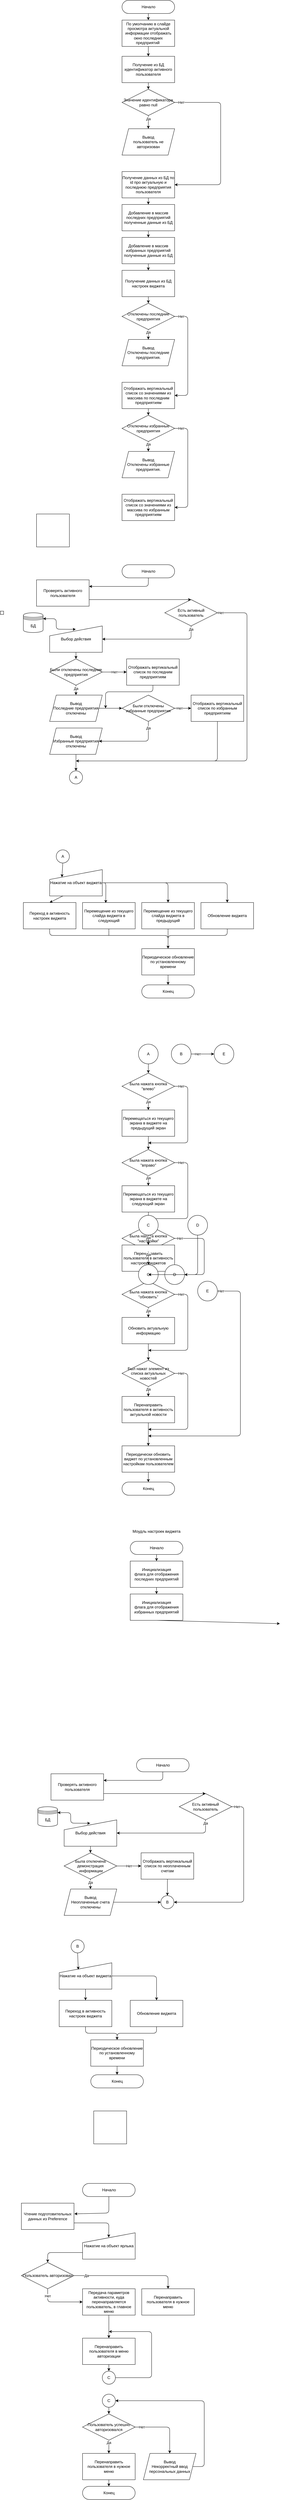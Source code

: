 <mxfile version="14.6.9" type="github">
  <diagram id="v8FJ9KeOEFhYo0yKaHKQ" name="Page-1">
    <mxGraphModel dx="2048" dy="682" grid="1" gridSize="10" guides="1" tooltips="1" connect="1" arrows="1" fold="1" page="1" pageScale="1" pageWidth="827" pageHeight="1169" math="0" shadow="0">
      <root>
        <mxCell id="0" />
        <mxCell id="1" parent="0" />
        <mxCell id="jtxJzJimyHoa9bIYIyS_-1" value="Начало" style="html=1;dashed=0;whitespace=wrap;shape=mxgraph.dfd.start" parent="1" vertex="1">
          <mxGeometry x="320" y="40" width="160" height="40" as="geometry" />
        </mxCell>
        <mxCell id="jtxJzJimyHoa9bIYIyS_-3" value="" style="endArrow=classic;html=1;exitX=0.5;exitY=0.5;exitDx=0;exitDy=20;exitPerimeter=0;entryX=0.5;entryY=0;entryDx=0;entryDy=0;" parent="1" source="jtxJzJimyHoa9bIYIyS_-1" target="jtxJzJimyHoa9bIYIyS_-17" edge="1">
          <mxGeometry width="50" height="50" relative="1" as="geometry">
            <mxPoint x="390" y="220" as="sourcePoint" />
            <mxPoint x="400" y="130" as="targetPoint" />
          </mxGeometry>
        </mxCell>
        <mxCell id="jtxJzJimyHoa9bIYIyS_-4" value="Получение из БД идентификатор активного пользователя" style="rounded=0;whiteSpace=wrap;html=1;" parent="1" vertex="1">
          <mxGeometry x="320" y="210" width="160" height="80" as="geometry" />
        </mxCell>
        <mxCell id="jtxJzJimyHoa9bIYIyS_-5" value="Значение идентификатора равно null" style="rhombus;whiteSpace=wrap;html=1;" parent="1" vertex="1">
          <mxGeometry x="320" y="310" width="160" height="80" as="geometry" />
        </mxCell>
        <mxCell id="jtxJzJimyHoa9bIYIyS_-6" value="" style="endArrow=classic;html=1;exitX=0.5;exitY=1;exitDx=0;exitDy=0;entryX=0.5;entryY=0;entryDx=0;entryDy=0;" parent="1" source="jtxJzJimyHoa9bIYIyS_-4" target="jtxJzJimyHoa9bIYIyS_-5" edge="1">
          <mxGeometry width="50" height="50" relative="1" as="geometry">
            <mxPoint x="390" y="320" as="sourcePoint" />
            <mxPoint x="440" y="270" as="targetPoint" />
          </mxGeometry>
        </mxCell>
        <mxCell id="jtxJzJimyHoa9bIYIyS_-15" value="" style="endArrow=classic;html=1;exitX=0.5;exitY=1;exitDx=0;exitDy=0;entryX=0.5;entryY=0;entryDx=0;entryDy=0;" parent="1" source="jtxJzJimyHoa9bIYIyS_-5" target="jtxJzJimyHoa9bIYIyS_-20" edge="1">
          <mxGeometry relative="1" as="geometry">
            <mxPoint x="460" y="420" as="sourcePoint" />
            <mxPoint x="400" y="430" as="targetPoint" />
          </mxGeometry>
        </mxCell>
        <mxCell id="jtxJzJimyHoa9bIYIyS_-16" value="Да" style="edgeLabel;resizable=0;html=1;align=center;verticalAlign=middle;" parent="jtxJzJimyHoa9bIYIyS_-15" connectable="0" vertex="1">
          <mxGeometry relative="1" as="geometry">
            <mxPoint y="-10" as="offset" />
          </mxGeometry>
        </mxCell>
        <mxCell id="jtxJzJimyHoa9bIYIyS_-17" value="По умолчанию в слайде просмотра актуальной информации отображать окно последних предприятий&amp;nbsp;" style="rounded=0;whiteSpace=wrap;html=1;" parent="1" vertex="1">
          <mxGeometry x="320" y="100" width="160" height="80" as="geometry" />
        </mxCell>
        <mxCell id="jtxJzJimyHoa9bIYIyS_-18" value="" style="endArrow=classic;html=1;exitX=0.5;exitY=1;exitDx=0;exitDy=0;entryX=0.5;entryY=0;entryDx=0;entryDy=0;" parent="1" source="jtxJzJimyHoa9bIYIyS_-17" target="jtxJzJimyHoa9bIYIyS_-4" edge="1">
          <mxGeometry width="50" height="50" relative="1" as="geometry">
            <mxPoint x="390" y="280" as="sourcePoint" />
            <mxPoint x="440" y="230" as="targetPoint" />
          </mxGeometry>
        </mxCell>
        <mxCell id="jtxJzJimyHoa9bIYIyS_-20" value="Вывод&lt;br&gt;пользователь не авторизован" style="shape=parallelogram;perimeter=parallelogramPerimeter;whiteSpace=wrap;html=1;fixedSize=1;" parent="1" vertex="1">
          <mxGeometry x="320" y="430" width="160" height="80" as="geometry" />
        </mxCell>
        <mxCell id="jtxJzJimyHoa9bIYIyS_-21" value="Нет" style="endArrow=classic;html=1;exitX=1;exitY=0.5;exitDx=0;exitDy=0;entryX=1;entryY=0.5;entryDx=0;entryDy=0;" parent="1" source="jtxJzJimyHoa9bIYIyS_-5" target="jtxJzJimyHoa9bIYIyS_-22" edge="1">
          <mxGeometry x="-0.924" width="50" height="50" relative="1" as="geometry">
            <mxPoint x="620" y="330" as="sourcePoint" />
            <mxPoint x="500" y="610" as="targetPoint" />
            <Array as="points">
              <mxPoint x="620" y="350" />
              <mxPoint x="620" y="600" />
            </Array>
            <mxPoint as="offset" />
          </mxGeometry>
        </mxCell>
        <mxCell id="jtxJzJimyHoa9bIYIyS_-22" value="Получение данных из БД по id про актуальную и последнюю предприятия пользователя" style="rounded=0;whiteSpace=wrap;html=1;" parent="1" vertex="1">
          <mxGeometry x="320" y="560" width="160" height="80" as="geometry" />
        </mxCell>
        <mxCell id="jtxJzJimyHoa9bIYIyS_-23" value="Добавление в массив последних предприятий полученные данные из БД" style="rounded=0;whiteSpace=wrap;html=1;" parent="1" vertex="1">
          <mxGeometry x="320" y="660" width="160" height="80" as="geometry" />
        </mxCell>
        <mxCell id="jtxJzJimyHoa9bIYIyS_-24" value="" style="endArrow=classic;html=1;exitX=0.5;exitY=1;exitDx=0;exitDy=0;entryX=0.5;entryY=0;entryDx=0;entryDy=0;" parent="1" source="jtxJzJimyHoa9bIYIyS_-22" target="jtxJzJimyHoa9bIYIyS_-23" edge="1">
          <mxGeometry width="50" height="50" relative="1" as="geometry">
            <mxPoint x="390" y="730" as="sourcePoint" />
            <mxPoint x="440" y="680" as="targetPoint" />
          </mxGeometry>
        </mxCell>
        <mxCell id="jtxJzJimyHoa9bIYIyS_-25" value="Добавление в массив избранных предприятий полученные данные из БД" style="rounded=0;whiteSpace=wrap;html=1;" parent="1" vertex="1">
          <mxGeometry x="320" y="760" width="160" height="80" as="geometry" />
        </mxCell>
        <mxCell id="jtxJzJimyHoa9bIYIyS_-26" value="" style="endArrow=classic;html=1;exitX=0.5;exitY=1;exitDx=0;exitDy=0;entryX=0.5;entryY=0;entryDx=0;entryDy=0;" parent="1" source="jtxJzJimyHoa9bIYIyS_-23" target="jtxJzJimyHoa9bIYIyS_-25" edge="1">
          <mxGeometry width="50" height="50" relative="1" as="geometry">
            <mxPoint x="390" y="730" as="sourcePoint" />
            <mxPoint x="440" y="680" as="targetPoint" />
          </mxGeometry>
        </mxCell>
        <mxCell id="jtxJzJimyHoa9bIYIyS_-27" value="Получение данных из БД настроек виджета" style="rounded=0;whiteSpace=wrap;html=1;" parent="1" vertex="1">
          <mxGeometry x="320" y="860" width="160" height="80" as="geometry" />
        </mxCell>
        <mxCell id="jtxJzJimyHoa9bIYIyS_-28" value="" style="endArrow=classic;html=1;exitX=0.5;exitY=1;exitDx=0;exitDy=0;entryX=0.5;entryY=0;entryDx=0;entryDy=0;" parent="1" source="jtxJzJimyHoa9bIYIyS_-25" target="jtxJzJimyHoa9bIYIyS_-27" edge="1">
          <mxGeometry width="50" height="50" relative="1" as="geometry">
            <mxPoint x="390" y="820" as="sourcePoint" />
            <mxPoint x="440" y="770" as="targetPoint" />
          </mxGeometry>
        </mxCell>
        <mxCell id="jtxJzJimyHoa9bIYIyS_-29" value="Отключены последние предприятия" style="rhombus;whiteSpace=wrap;html=1;" parent="1" vertex="1">
          <mxGeometry x="320" y="960" width="160" height="80" as="geometry" />
        </mxCell>
        <mxCell id="jtxJzJimyHoa9bIYIyS_-30" value="" style="endArrow=classic;html=1;entryX=0.5;entryY=0;entryDx=0;entryDy=0;exitX=0.5;exitY=1;exitDx=0;exitDy=0;" parent="1" source="jtxJzJimyHoa9bIYIyS_-27" target="jtxJzJimyHoa9bIYIyS_-29" edge="1">
          <mxGeometry width="50" height="50" relative="1" as="geometry">
            <mxPoint x="390" y="920" as="sourcePoint" />
            <mxPoint x="440" y="870" as="targetPoint" />
          </mxGeometry>
        </mxCell>
        <mxCell id="jtxJzJimyHoa9bIYIyS_-31" value="Да" style="endArrow=classic;html=1;exitX=0.5;exitY=1;exitDx=0;exitDy=0;entryX=0.5;entryY=0;entryDx=0;entryDy=0;" parent="1" source="jtxJzJimyHoa9bIYIyS_-29" target="jtxJzJimyHoa9bIYIyS_-32" edge="1">
          <mxGeometry x="-0.5" width="50" height="50" relative="1" as="geometry">
            <mxPoint x="390" y="1120" as="sourcePoint" />
            <mxPoint x="400" y="1070" as="targetPoint" />
            <mxPoint as="offset" />
          </mxGeometry>
        </mxCell>
        <mxCell id="jtxJzJimyHoa9bIYIyS_-32" value="Вывод&lt;br&gt;Отключены последние предприятия." style="shape=parallelogram;perimeter=parallelogramPerimeter;whiteSpace=wrap;html=1;fixedSize=1;" parent="1" vertex="1">
          <mxGeometry x="320" y="1070" width="160" height="80" as="geometry" />
        </mxCell>
        <mxCell id="jtxJzJimyHoa9bIYIyS_-34" value="Нет" style="endArrow=classic;html=1;exitX=1;exitY=0.5;exitDx=0;exitDy=0;entryX=1;entryY=0.5;entryDx=0;entryDy=0;" parent="1" source="jtxJzJimyHoa9bIYIyS_-29" target="jtxJzJimyHoa9bIYIyS_-35" edge="1">
          <mxGeometry x="-0.875" width="50" height="50" relative="1" as="geometry">
            <mxPoint x="390" y="1200" as="sourcePoint" />
            <mxPoint x="570" y="1200" as="targetPoint" />
            <Array as="points">
              <mxPoint x="520" y="1000" />
              <mxPoint x="520" y="1240" />
            </Array>
            <mxPoint as="offset" />
          </mxGeometry>
        </mxCell>
        <mxCell id="jtxJzJimyHoa9bIYIyS_-35" value="Отображать вертикальный список со значениями из массива по последним предприятиям" style="rounded=0;whiteSpace=wrap;html=1;" parent="1" vertex="1">
          <mxGeometry x="320" y="1200" width="160" height="80" as="geometry" />
        </mxCell>
        <mxCell id="jtxJzJimyHoa9bIYIyS_-36" value="Отключены избранные предприятия" style="rhombus;whiteSpace=wrap;html=1;" parent="1" vertex="1">
          <mxGeometry x="320" y="1300" width="160" height="80" as="geometry" />
        </mxCell>
        <mxCell id="jtxJzJimyHoa9bIYIyS_-37" value="Да" style="endArrow=classic;html=1;exitX=0.5;exitY=1;exitDx=0;exitDy=0;entryX=0.5;entryY=0;entryDx=0;entryDy=0;" parent="1" source="jtxJzJimyHoa9bIYIyS_-36" target="jtxJzJimyHoa9bIYIyS_-38" edge="1">
          <mxGeometry x="-0.5" width="50" height="50" relative="1" as="geometry">
            <mxPoint x="384" y="1460" as="sourcePoint" />
            <mxPoint x="394" y="1410" as="targetPoint" />
            <mxPoint as="offset" />
          </mxGeometry>
        </mxCell>
        <mxCell id="jtxJzJimyHoa9bIYIyS_-38" value="Вывод&lt;br&gt;Отключены избранные предприятия." style="shape=parallelogram;perimeter=parallelogramPerimeter;whiteSpace=wrap;html=1;fixedSize=1;" parent="1" vertex="1">
          <mxGeometry x="320" y="1410" width="160" height="80" as="geometry" />
        </mxCell>
        <mxCell id="jtxJzJimyHoa9bIYIyS_-39" value="Нет" style="endArrow=classic;html=1;exitX=1;exitY=0.5;exitDx=0;exitDy=0;entryX=1;entryY=0.5;entryDx=0;entryDy=0;" parent="1" source="jtxJzJimyHoa9bIYIyS_-36" target="jtxJzJimyHoa9bIYIyS_-40" edge="1">
          <mxGeometry x="-0.875" width="50" height="50" relative="1" as="geometry">
            <mxPoint x="384" y="1540" as="sourcePoint" />
            <mxPoint x="564" y="1540" as="targetPoint" />
            <Array as="points">
              <mxPoint x="520" y="1340" />
              <mxPoint x="520" y="1580" />
            </Array>
            <mxPoint as="offset" />
          </mxGeometry>
        </mxCell>
        <mxCell id="jtxJzJimyHoa9bIYIyS_-40" value="Отображать вертикальный список со значениями из массива по избранным предприятиям" style="rounded=0;whiteSpace=wrap;html=1;" parent="1" vertex="1">
          <mxGeometry x="320" y="1540" width="160" height="80" as="geometry" />
        </mxCell>
        <mxCell id="jtxJzJimyHoa9bIYIyS_-42" value="" style="endArrow=classic;html=1;exitX=0.5;exitY=1;exitDx=0;exitDy=0;entryX=0.5;entryY=0;entryDx=0;entryDy=0;" parent="1" source="jtxJzJimyHoa9bIYIyS_-35" target="jtxJzJimyHoa9bIYIyS_-36" edge="1">
          <mxGeometry width="50" height="50" relative="1" as="geometry">
            <mxPoint x="390" y="1210" as="sourcePoint" />
            <mxPoint x="440" y="1160" as="targetPoint" />
          </mxGeometry>
        </mxCell>
        <mxCell id="ldOHBHb1seFjtn3JPX3D-1" value="Начало" style="html=1;dashed=0;whitespace=wrap;shape=mxgraph.dfd.start" parent="1" vertex="1">
          <mxGeometry x="320" y="1754" width="160" height="40" as="geometry" />
        </mxCell>
        <mxCell id="ldOHBHb1seFjtn3JPX3D-2" value="" style="endArrow=classic;html=1;exitX=0.5;exitY=0.5;exitDx=0;exitDy=20;exitPerimeter=0;entryX=1;entryY=0.25;entryDx=0;entryDy=0;" parent="1" source="ldOHBHb1seFjtn3JPX3D-1" target="ldOHBHb1seFjtn3JPX3D-3" edge="1">
          <mxGeometry width="50" height="50" relative="1" as="geometry">
            <mxPoint x="390" y="2040" as="sourcePoint" />
            <mxPoint x="400" y="1820" as="targetPoint" />
            <Array as="points">
              <mxPoint x="400" y="1820" />
            </Array>
          </mxGeometry>
        </mxCell>
        <mxCell id="ldOHBHb1seFjtn3JPX3D-3" value="Проверять активного пользователя" style="rounded=0;whiteSpace=wrap;html=1;" parent="1" vertex="1">
          <mxGeometry x="60" y="1800" width="160" height="80" as="geometry" />
        </mxCell>
        <mxCell id="ldOHBHb1seFjtn3JPX3D-4" value="Есть активный пользователь" style="rhombus;whiteSpace=wrap;html=1;" parent="1" vertex="1">
          <mxGeometry x="450" y="1860" width="160" height="80" as="geometry" />
        </mxCell>
        <mxCell id="ldOHBHb1seFjtn3JPX3D-5" value="" style="endArrow=classic;html=1;exitX=1;exitY=0.75;exitDx=0;exitDy=0;entryX=0.5;entryY=0;entryDx=0;entryDy=0;" parent="1" source="ldOHBHb1seFjtn3JPX3D-3" target="ldOHBHb1seFjtn3JPX3D-4" edge="1">
          <mxGeometry width="50" height="50" relative="1" as="geometry">
            <mxPoint x="350" y="2020" as="sourcePoint" />
            <mxPoint x="400" y="1970" as="targetPoint" />
          </mxGeometry>
        </mxCell>
        <mxCell id="ldOHBHb1seFjtn3JPX3D-6" value="Да" style="endArrow=classic;html=1;exitX=0.5;exitY=1;exitDx=0;exitDy=0;entryX=1;entryY=0.5;entryDx=0;entryDy=0;" parent="1" source="ldOHBHb1seFjtn3JPX3D-4" target="ldOHBHb1seFjtn3JPX3D-86" edge="1">
          <mxGeometry x="-0.935" width="50" height="50" relative="1" as="geometry">
            <mxPoint x="350" y="2120" as="sourcePoint" />
            <mxPoint x="530" y="1970" as="targetPoint" />
            <Array as="points">
              <mxPoint x="530" y="1980" />
            </Array>
            <mxPoint as="offset" />
          </mxGeometry>
        </mxCell>
        <mxCell id="ldOHBHb1seFjtn3JPX3D-14" value="Была нажата кнопка &quot;влево&quot;" style="rhombus;whiteSpace=wrap;html=1;" parent="1" vertex="1">
          <mxGeometry x="320" y="3298" width="160" height="80" as="geometry" />
        </mxCell>
        <mxCell id="ldOHBHb1seFjtn3JPX3D-17" value="Да" style="endArrow=classic;html=1;exitX=0.5;exitY=1;exitDx=0;exitDy=0;entryX=0.5;entryY=0;entryDx=0;entryDy=0;" parent="1" source="ldOHBHb1seFjtn3JPX3D-14" target="ldOHBHb1seFjtn3JPX3D-18" edge="1">
          <mxGeometry x="-0.6" width="50" height="50" relative="1" as="geometry">
            <mxPoint x="410" y="3280" as="sourcePoint" />
            <mxPoint x="400" y="3410" as="targetPoint" />
            <mxPoint as="offset" />
          </mxGeometry>
        </mxCell>
        <mxCell id="ldOHBHb1seFjtn3JPX3D-18" value="Перемещаться из текущего экрана в виджете на предыдущий экран" style="rounded=0;whiteSpace=wrap;html=1;" parent="1" vertex="1">
          <mxGeometry x="320" y="3410" width="160" height="80" as="geometry" />
        </mxCell>
        <mxCell id="ldOHBHb1seFjtn3JPX3D-20" value="Нет" style="endArrow=classic;html=1;exitX=1;exitY=0.5;exitDx=0;exitDy=0;" parent="1" source="ldOHBHb1seFjtn3JPX3D-14" edge="1">
          <mxGeometry x="-0.883" width="50" height="50" relative="1" as="geometry">
            <mxPoint x="350" y="3610" as="sourcePoint" />
            <mxPoint x="400" y="3510" as="targetPoint" />
            <Array as="points">
              <mxPoint x="520" y="3338" />
              <mxPoint x="520" y="3510" />
            </Array>
            <mxPoint as="offset" />
          </mxGeometry>
        </mxCell>
        <mxCell id="ldOHBHb1seFjtn3JPX3D-21" value="" style="endArrow=classic;html=1;exitX=0.5;exitY=1;exitDx=0;exitDy=0;entryX=0.5;entryY=0;entryDx=0;entryDy=0;" parent="1" source="ldOHBHb1seFjtn3JPX3D-18" target="ldOHBHb1seFjtn3JPX3D-22" edge="1">
          <mxGeometry width="50" height="50" relative="1" as="geometry">
            <mxPoint x="350" y="3610" as="sourcePoint" />
            <mxPoint x="400" y="3540" as="targetPoint" />
          </mxGeometry>
        </mxCell>
        <mxCell id="ldOHBHb1seFjtn3JPX3D-22" value="Была нажата кнопка &quot;вправо&quot;" style="rhombus;whiteSpace=wrap;html=1;" parent="1" vertex="1">
          <mxGeometry x="320" y="3530" width="160" height="80" as="geometry" />
        </mxCell>
        <mxCell id="ldOHBHb1seFjtn3JPX3D-23" value="Да" style="endArrow=classic;html=1;exitX=0.5;exitY=1;exitDx=0;exitDy=0;entryX=0.5;entryY=0;entryDx=0;entryDy=0;" parent="1" source="ldOHBHb1seFjtn3JPX3D-22" target="ldOHBHb1seFjtn3JPX3D-24" edge="1">
          <mxGeometry x="-0.6" width="50" height="50" relative="1" as="geometry">
            <mxPoint x="410" y="3388" as="sourcePoint" />
            <mxPoint x="400" y="3640" as="targetPoint" />
            <mxPoint as="offset" />
          </mxGeometry>
        </mxCell>
        <mxCell id="ldOHBHb1seFjtn3JPX3D-24" value="Перемещаться из текущего экрана в виджете на следующий экран" style="rounded=0;whiteSpace=wrap;html=1;" parent="1" vertex="1">
          <mxGeometry x="320" y="3640" width="160" height="80" as="geometry" />
        </mxCell>
        <mxCell id="ldOHBHb1seFjtn3JPX3D-25" value="Нет" style="endArrow=classic;html=1;exitX=1;exitY=0.5;exitDx=0;exitDy=0;" parent="1" source="ldOHBHb1seFjtn3JPX3D-22" edge="1">
          <mxGeometry x="-0.883" width="50" height="50" relative="1" as="geometry">
            <mxPoint x="494" y="3690" as="sourcePoint" />
            <mxPoint x="400" y="3740" as="targetPoint" />
            <Array as="points">
              <mxPoint x="520" y="3570" />
              <mxPoint x="520" y="3740" />
            </Array>
            <mxPoint as="offset" />
          </mxGeometry>
        </mxCell>
        <mxCell id="ldOHBHb1seFjtn3JPX3D-26" value="" style="endArrow=classic;html=1;exitX=0.5;exitY=1;exitDx=0;exitDy=0;entryX=0.5;entryY=0;entryDx=0;entryDy=0;" parent="1" source="ldOHBHb1seFjtn3JPX3D-24" target="ldOHBHb1seFjtn3JPX3D-27" edge="1">
          <mxGeometry width="50" height="50" relative="1" as="geometry">
            <mxPoint x="414" y="3830" as="sourcePoint" />
            <mxPoint x="400" y="3760" as="targetPoint" />
          </mxGeometry>
        </mxCell>
        <mxCell id="ldOHBHb1seFjtn3JPX3D-27" value="Была нажата кнопка &quot;настройки&quot;" style="rhombus;whiteSpace=wrap;html=1;" parent="1" vertex="1">
          <mxGeometry x="320" y="3760" width="160" height="80" as="geometry" />
        </mxCell>
        <mxCell id="ldOHBHb1seFjtn3JPX3D-28" value="Да" style="endArrow=classic;html=1;entryX=0.5;entryY=0;entryDx=0;entryDy=0;exitX=0.5;exitY=1;exitDx=0;exitDy=0;" parent="1" source="ldOHBHb1seFjtn3JPX3D-71" target="ldOHBHb1seFjtn3JPX3D-29" edge="1">
          <mxGeometry x="-0.5" width="50" height="50" relative="1" as="geometry">
            <mxPoint x="400" y="3750" as="sourcePoint" />
            <mxPoint x="400" y="3600" as="targetPoint" />
            <mxPoint as="offset" />
          </mxGeometry>
        </mxCell>
        <mxCell id="ldOHBHb1seFjtn3JPX3D-29" value="Перенаправить пользователя в активность настроек виджетов" style="rounded=0;whiteSpace=wrap;html=1;" parent="1" vertex="1">
          <mxGeometry x="320" y="3820" width="160" height="80" as="geometry" />
        </mxCell>
        <mxCell id="ldOHBHb1seFjtn3JPX3D-30" value="Нет" style="endArrow=classic;html=1;exitX=1;exitY=0.5;exitDx=0;exitDy=0;entryX=1;entryY=0.5;entryDx=0;entryDy=0;" parent="1" source="ldOHBHb1seFjtn3JPX3D-27" target="ldOHBHb1seFjtn3JPX3D-70" edge="1">
          <mxGeometry x="-0.879" width="50" height="50" relative="1" as="geometry">
            <mxPoint x="350" y="4030" as="sourcePoint" />
            <mxPoint x="560" y="3980" as="targetPoint" />
            <Array as="points">
              <mxPoint x="570" y="3800" />
              <mxPoint x="570" y="3910" />
            </Array>
            <mxPoint as="offset" />
          </mxGeometry>
        </mxCell>
        <mxCell id="ldOHBHb1seFjtn3JPX3D-33" value="Была нажата кнопка &quot;обновить&quot;" style="rhombus;whiteSpace=wrap;html=1;" parent="1" vertex="1">
          <mxGeometry x="320" y="3930" width="160" height="80" as="geometry" />
        </mxCell>
        <mxCell id="ldOHBHb1seFjtn3JPX3D-34" value="Да" style="endArrow=classic;html=1;exitX=0.5;exitY=1;exitDx=0;exitDy=0;entryX=0.5;entryY=0;entryDx=0;entryDy=0;" parent="1" source="ldOHBHb1seFjtn3JPX3D-33" target="ldOHBHb1seFjtn3JPX3D-35" edge="1">
          <mxGeometry x="-0.333" width="50" height="50" relative="1" as="geometry">
            <mxPoint x="350" y="4060" as="sourcePoint" />
            <mxPoint x="400" y="4060" as="targetPoint" />
            <mxPoint as="offset" />
          </mxGeometry>
        </mxCell>
        <mxCell id="ldOHBHb1seFjtn3JPX3D-35" value="Обновить актуальную информацию" style="rounded=0;whiteSpace=wrap;html=1;" parent="1" vertex="1">
          <mxGeometry x="320" y="4040" width="160" height="80" as="geometry" />
        </mxCell>
        <mxCell id="ldOHBHb1seFjtn3JPX3D-36" value="" style="endArrow=classic;html=1;exitX=0.5;exitY=1;exitDx=0;exitDy=0;entryX=0.5;entryY=0;entryDx=0;entryDy=0;" parent="1" source="ldOHBHb1seFjtn3JPX3D-35" target="ldOHBHb1seFjtn3JPX3D-38" edge="1">
          <mxGeometry width="50" height="50" relative="1" as="geometry">
            <mxPoint x="350" y="4170" as="sourcePoint" />
            <mxPoint x="400" y="4170" as="targetPoint" />
          </mxGeometry>
        </mxCell>
        <mxCell id="ldOHBHb1seFjtn3JPX3D-37" value="Нет" style="endArrow=classic;html=1;exitX=1;exitY=0.5;exitDx=0;exitDy=0;" parent="1" source="ldOHBHb1seFjtn3JPX3D-33" edge="1">
          <mxGeometry x="-0.879" width="50" height="50" relative="1" as="geometry">
            <mxPoint x="590" y="4105" as="sourcePoint" />
            <mxPoint x="400" y="4140" as="targetPoint" />
            <Array as="points">
              <mxPoint x="520" y="3970" />
              <mxPoint x="520" y="4140" />
            </Array>
            <mxPoint as="offset" />
          </mxGeometry>
        </mxCell>
        <mxCell id="ldOHBHb1seFjtn3JPX3D-38" value="Был нажат элемент из списка актуальных новостей" style="rhombus;whiteSpace=wrap;html=1;" parent="1" vertex="1">
          <mxGeometry x="320" y="4170" width="160" height="80" as="geometry" />
        </mxCell>
        <mxCell id="ldOHBHb1seFjtn3JPX3D-39" value="Да" style="endArrow=classic;html=1;exitX=0.5;exitY=1;exitDx=0;exitDy=0;entryX=0.5;entryY=0;entryDx=0;entryDy=0;" parent="1" source="ldOHBHb1seFjtn3JPX3D-38" target="ldOHBHb1seFjtn3JPX3D-40" edge="1">
          <mxGeometry x="-0.5" width="50" height="50" relative="1" as="geometry">
            <mxPoint x="350" y="4260" as="sourcePoint" />
            <mxPoint x="400" y="4290" as="targetPoint" />
            <mxPoint as="offset" />
          </mxGeometry>
        </mxCell>
        <mxCell id="ldOHBHb1seFjtn3JPX3D-40" value="Перенаправить пользователя в активность актуальной новости" style="rounded=0;whiteSpace=wrap;html=1;" parent="1" vertex="1">
          <mxGeometry x="320" y="4280" width="160" height="80" as="geometry" />
        </mxCell>
        <mxCell id="ldOHBHb1seFjtn3JPX3D-41" value="" style="endArrow=classic;html=1;exitX=0.5;exitY=1;exitDx=0;exitDy=0;entryX=0.5;entryY=0;entryDx=0;entryDy=0;" parent="1" source="ldOHBHb1seFjtn3JPX3D-40" target="ldOHBHb1seFjtn3JPX3D-44" edge="1">
          <mxGeometry width="50" height="50" relative="1" as="geometry">
            <mxPoint x="350" y="4330" as="sourcePoint" />
            <mxPoint x="400" y="4430" as="targetPoint" />
          </mxGeometry>
        </mxCell>
        <mxCell id="ldOHBHb1seFjtn3JPX3D-42" value="Нет" style="endArrow=classic;html=1;exitX=1;exitY=0.5;exitDx=0;exitDy=0;" parent="1" source="ldOHBHb1seFjtn3JPX3D-38" edge="1">
          <mxGeometry x="-0.879" width="50" height="50" relative="1" as="geometry">
            <mxPoint x="590" y="4300" as="sourcePoint" />
            <mxPoint x="400" y="4380" as="targetPoint" />
            <Array as="points">
              <mxPoint x="520" y="4210" />
              <mxPoint x="520" y="4380" />
            </Array>
            <mxPoint as="offset" />
          </mxGeometry>
        </mxCell>
        <mxCell id="ldOHBHb1seFjtn3JPX3D-43" value="Нет" style="endArrow=classic;html=1;exitX=1;exitY=0.5;exitDx=0;exitDy=0;" parent="1" source="ldOHBHb1seFjtn3JPX3D-75" edge="1">
          <mxGeometry x="-0.974" width="50" height="50" relative="1" as="geometry">
            <mxPoint x="540" y="3920" as="sourcePoint" />
            <mxPoint x="400" y="4400" as="targetPoint" />
            <Array as="points">
              <mxPoint x="680" y="3960" />
              <mxPoint x="680" y="4400" />
            </Array>
            <mxPoint as="offset" />
          </mxGeometry>
        </mxCell>
        <mxCell id="ldOHBHb1seFjtn3JPX3D-44" value="Периодически обновить виджет по установленным настройкам пользователем" style="rounded=0;whiteSpace=wrap;html=1;" parent="1" vertex="1">
          <mxGeometry x="320" y="4430" width="160" height="80" as="geometry" />
        </mxCell>
        <mxCell id="ldOHBHb1seFjtn3JPX3D-45" value="" style="endArrow=classic;html=1;exitX=0.5;exitY=1;exitDx=0;exitDy=0;entryX=0.5;entryY=0.5;entryDx=0;entryDy=-20;entryPerimeter=0;" parent="1" source="ldOHBHb1seFjtn3JPX3D-44" target="ldOHBHb1seFjtn3JPX3D-46" edge="1">
          <mxGeometry width="50" height="50" relative="1" as="geometry">
            <mxPoint x="400" y="4520" as="sourcePoint" />
            <mxPoint x="400" y="4550" as="targetPoint" />
          </mxGeometry>
        </mxCell>
        <mxCell id="ldOHBHb1seFjtn3JPX3D-46" value="Конец" style="html=1;dashed=0;whitespace=wrap;shape=mxgraph.dfd.start" parent="1" vertex="1">
          <mxGeometry x="320" y="4540" width="160" height="40" as="geometry" />
        </mxCell>
        <mxCell id="ldOHBHb1seFjtn3JPX3D-48" value="A" style="ellipse;whiteSpace=wrap;html=1;" parent="1" vertex="1">
          <mxGeometry x="370" y="3210" width="60" height="60" as="geometry" />
        </mxCell>
        <mxCell id="ldOHBHb1seFjtn3JPX3D-49" value="" style="endArrow=classic;html=1;entryX=0.5;entryY=0;entryDx=0;entryDy=0;exitX=0.5;exitY=1;exitDx=0;exitDy=0;" parent="1" source="ldOHBHb1seFjtn3JPX3D-48" target="ldOHBHb1seFjtn3JPX3D-14" edge="1">
          <mxGeometry width="50" height="50" relative="1" as="geometry">
            <mxPoint x="280" y="3120" as="sourcePoint" />
            <mxPoint x="330" y="3070" as="targetPoint" />
          </mxGeometry>
        </mxCell>
        <mxCell id="ldOHBHb1seFjtn3JPX3D-52" value="B" style="ellipse;whiteSpace=wrap;html=1;" parent="1" vertex="1">
          <mxGeometry x="470" y="3210" width="60" height="60" as="geometry" />
        </mxCell>
        <mxCell id="ldOHBHb1seFjtn3JPX3D-55" value="" style="endArrow=classic;html=1;exitX=0.5;exitY=1;exitDx=0;exitDy=0;entryX=0.5;entryY=0;entryDx=0;entryDy=0;" parent="1" source="ldOHBHb1seFjtn3JPX3D-29" target="ldOHBHb1seFjtn3JPX3D-33" edge="1">
          <mxGeometry width="50" height="50" relative="1" as="geometry">
            <mxPoint x="300" y="3740" as="sourcePoint" />
            <mxPoint x="400" y="3720" as="targetPoint" />
          </mxGeometry>
        </mxCell>
        <mxCell id="ldOHBHb1seFjtn3JPX3D-62" value="" style="whiteSpace=wrap;html=1;aspect=fixed;" parent="1" vertex="1">
          <mxGeometry x="60" y="1600" width="100" height="100" as="geometry" />
        </mxCell>
        <mxCell id="ldOHBHb1seFjtn3JPX3D-68" value="Да" style="endArrow=classic;html=1;exitX=0.5;exitY=1;exitDx=0;exitDy=0;entryX=0.5;entryY=0;entryDx=0;entryDy=0;" parent="1" source="ldOHBHb1seFjtn3JPX3D-27" target="ldOHBHb1seFjtn3JPX3D-69" edge="1">
          <mxGeometry x="-0.5" width="50" height="50" relative="1" as="geometry">
            <mxPoint x="530" y="4020" as="sourcePoint" />
            <mxPoint x="400" y="3870" as="targetPoint" />
            <mxPoint y="-1" as="offset" />
          </mxGeometry>
        </mxCell>
        <mxCell id="ldOHBHb1seFjtn3JPX3D-69" value="C" style="ellipse;whiteSpace=wrap;html=1;" parent="1" vertex="1">
          <mxGeometry x="370" y="3880" width="60" height="60" as="geometry" />
        </mxCell>
        <mxCell id="ldOHBHb1seFjtn3JPX3D-70" value="D" style="ellipse;whiteSpace=wrap;html=1;" parent="1" vertex="1">
          <mxGeometry x="450" y="3880" width="60" height="60" as="geometry" />
        </mxCell>
        <mxCell id="ldOHBHb1seFjtn3JPX3D-71" value="C" style="ellipse;whiteSpace=wrap;html=1;" parent="1" vertex="1">
          <mxGeometry x="370" y="3730" width="60" height="60" as="geometry" />
        </mxCell>
        <mxCell id="ldOHBHb1seFjtn3JPX3D-72" value="D" style="ellipse;whiteSpace=wrap;html=1;" parent="1" vertex="1">
          <mxGeometry x="520" y="3730" width="60" height="60" as="geometry" />
        </mxCell>
        <mxCell id="ldOHBHb1seFjtn3JPX3D-73" value="" style="endArrow=classic;html=1;exitX=0.5;exitY=1;exitDx=0;exitDy=0;" parent="1" source="ldOHBHb1seFjtn3JPX3D-72" edge="1">
          <mxGeometry width="50" height="50" relative="1" as="geometry">
            <mxPoint x="530" y="3820" as="sourcePoint" />
            <mxPoint x="400" y="3910" as="targetPoint" />
            <Array as="points">
              <mxPoint x="550" y="3910" />
            </Array>
          </mxGeometry>
        </mxCell>
        <mxCell id="ldOHBHb1seFjtn3JPX3D-74" value="E" style="ellipse;whiteSpace=wrap;html=1;" parent="1" vertex="1">
          <mxGeometry x="600" y="3210" width="60" height="60" as="geometry" />
        </mxCell>
        <mxCell id="ldOHBHb1seFjtn3JPX3D-75" value="E" style="ellipse;whiteSpace=wrap;html=1;" parent="1" vertex="1">
          <mxGeometry x="550" y="3930" width="60" height="60" as="geometry" />
        </mxCell>
        <mxCell id="ldOHBHb1seFjtn3JPX3D-77" value="Нет" style="endArrow=classic;html=1;exitX=1;exitY=0.5;exitDx=0;exitDy=0;entryX=0;entryY=0.5;entryDx=0;entryDy=0;" parent="1" source="ldOHBHb1seFjtn3JPX3D-52" target="ldOHBHb1seFjtn3JPX3D-74" edge="1">
          <mxGeometry x="-0.429" width="50" height="50" relative="1" as="geometry">
            <mxPoint x="530" y="3120" as="sourcePoint" />
            <mxPoint x="580" y="3070" as="targetPoint" />
            <mxPoint as="offset" />
          </mxGeometry>
        </mxCell>
        <mxCell id="ldOHBHb1seFjtn3JPX3D-78" value="Моудль настроек виджета" style="text;html=1;strokeColor=none;fillColor=none;align=center;verticalAlign=middle;whiteSpace=wrap;rounded=0;" parent="1" vertex="1">
          <mxGeometry x="300" y="4680" width="250" height="20" as="geometry" />
        </mxCell>
        <mxCell id="ldOHBHb1seFjtn3JPX3D-79" value="Начало" style="html=1;dashed=0;whitespace=wrap;shape=mxgraph.dfd.start" parent="1" vertex="1">
          <mxGeometry x="345" y="4720" width="160" height="40" as="geometry" />
        </mxCell>
        <mxCell id="ldOHBHb1seFjtn3JPX3D-80" value="" style="endArrow=classic;html=1;exitX=0.5;exitY=0.5;exitDx=0;exitDy=20;exitPerimeter=0;entryX=0.5;entryY=0;entryDx=0;entryDy=0;" parent="1" source="ldOHBHb1seFjtn3JPX3D-79" target="ldOHBHb1seFjtn3JPX3D-81" edge="1">
          <mxGeometry width="50" height="50" relative="1" as="geometry">
            <mxPoint x="425" y="4870" as="sourcePoint" />
            <mxPoint x="425" y="4790" as="targetPoint" />
          </mxGeometry>
        </mxCell>
        <mxCell id="ldOHBHb1seFjtn3JPX3D-81" value="Инициализация&lt;br&gt;флага для отображения последних предприятий" style="rounded=0;whiteSpace=wrap;html=1;" parent="1" vertex="1">
          <mxGeometry x="345" y="4780" width="160" height="80" as="geometry" />
        </mxCell>
        <mxCell id="ldOHBHb1seFjtn3JPX3D-82" value="Инициализация&lt;br&gt;флага для отображения избранных предприятий" style="rounded=0;whiteSpace=wrap;html=1;" parent="1" vertex="1">
          <mxGeometry x="345" y="4880" width="160" height="80" as="geometry" />
        </mxCell>
        <mxCell id="ldOHBHb1seFjtn3JPX3D-83" value="" style="endArrow=classic;html=1;exitX=0.5;exitY=1;exitDx=0;exitDy=0;entryX=0.5;entryY=0;entryDx=0;entryDy=0;" parent="1" source="ldOHBHb1seFjtn3JPX3D-81" target="ldOHBHb1seFjtn3JPX3D-82" edge="1">
          <mxGeometry width="50" height="50" relative="1" as="geometry">
            <mxPoint x="400" y="4950" as="sourcePoint" />
            <mxPoint x="450" y="4900" as="targetPoint" />
          </mxGeometry>
        </mxCell>
        <mxCell id="ldOHBHb1seFjtn3JPX3D-84" value="" style="endArrow=classic;html=1;exitX=0.5;exitY=1;exitDx=0;exitDy=0;" parent="1" source="ldOHBHb1seFjtn3JPX3D-82" edge="1">
          <mxGeometry width="50" height="50" relative="1" as="geometry">
            <mxPoint x="400" y="5030" as="sourcePoint" />
            <mxPoint x="800" y="4970" as="targetPoint" />
          </mxGeometry>
        </mxCell>
        <mxCell id="ldOHBHb1seFjtn3JPX3D-85" value="БД" style="shape=datastore;whiteSpace=wrap;html=1;" parent="1" vertex="1">
          <mxGeometry x="20" y="1900" width="60" height="60" as="geometry" />
        </mxCell>
        <mxCell id="ldOHBHb1seFjtn3JPX3D-86" value="Выбор действия" style="shape=manualInput;whiteSpace=wrap;html=1;" parent="1" vertex="1">
          <mxGeometry x="100" y="1940" width="160" height="80" as="geometry" />
        </mxCell>
        <mxCell id="ldOHBHb1seFjtn3JPX3D-87" value="" style="endArrow=classic;startArrow=classic;html=1;exitX=1;exitY=0.3;exitDx=0;exitDy=0;entryX=0.496;entryY=0.128;entryDx=0;entryDy=0;entryPerimeter=0;" parent="1" source="ldOHBHb1seFjtn3JPX3D-85" target="ldOHBHb1seFjtn3JPX3D-86" edge="1">
          <mxGeometry width="50" height="50" relative="1" as="geometry">
            <mxPoint x="400" y="1930" as="sourcePoint" />
            <mxPoint x="450" y="1880" as="targetPoint" />
            <Array as="points">
              <mxPoint x="120" y="1918" />
              <mxPoint x="120" y="1950" />
            </Array>
          </mxGeometry>
        </mxCell>
        <mxCell id="ldOHBHb1seFjtn3JPX3D-88" value="Были отключены последние предприятия" style="rhombus;whiteSpace=wrap;html=1;" parent="1" vertex="1">
          <mxGeometry x="100" y="2040" width="160" height="80" as="geometry" />
        </mxCell>
        <mxCell id="ldOHBHb1seFjtn3JPX3D-89" value="" style="endArrow=classic;html=1;exitX=0.5;exitY=1;exitDx=0;exitDy=0;entryX=0.5;entryY=0;entryDx=0;entryDy=0;" parent="1" source="ldOHBHb1seFjtn3JPX3D-86" target="ldOHBHb1seFjtn3JPX3D-88" edge="1">
          <mxGeometry width="50" height="50" relative="1" as="geometry">
            <mxPoint x="400" y="2030" as="sourcePoint" />
            <mxPoint x="180" y="2040" as="targetPoint" />
          </mxGeometry>
        </mxCell>
        <mxCell id="ldOHBHb1seFjtn3JPX3D-90" value="Нет" style="endArrow=classic;html=1;exitX=1;exitY=0.5;exitDx=0;exitDy=0;entryX=0;entryY=0.5;entryDx=0;entryDy=0;" parent="1" source="ldOHBHb1seFjtn3JPX3D-88" target="ldOHBHb1seFjtn3JPX3D-91" edge="1">
          <mxGeometry width="50" height="50" relative="1" as="geometry">
            <mxPoint x="400" y="2060" as="sourcePoint" />
            <mxPoint x="450" y="2010" as="targetPoint" />
          </mxGeometry>
        </mxCell>
        <mxCell id="ldOHBHb1seFjtn3JPX3D-91" value="Отображать вертикальный список по последним предприятиям" style="rounded=0;whiteSpace=wrap;html=1;" parent="1" vertex="1">
          <mxGeometry x="334" y="2040" width="160" height="80" as="geometry" />
        </mxCell>
        <mxCell id="ldOHBHb1seFjtn3JPX3D-92" value="Да" style="endArrow=classic;html=1;exitX=0.5;exitY=1;exitDx=0;exitDy=0;" parent="1" source="ldOHBHb1seFjtn3JPX3D-88" target="ldOHBHb1seFjtn3JPX3D-93" edge="1">
          <mxGeometry x="-0.333" width="50" height="50" relative="1" as="geometry">
            <mxPoint x="400" y="2150" as="sourcePoint" />
            <mxPoint x="180" y="2150" as="targetPoint" />
            <mxPoint as="offset" />
          </mxGeometry>
        </mxCell>
        <mxCell id="ldOHBHb1seFjtn3JPX3D-93" value="Вывод&lt;br&gt;Последние предприятия отключены" style="shape=parallelogram;perimeter=parallelogramPerimeter;whiteSpace=wrap;html=1;fixedSize=1;" parent="1" vertex="1">
          <mxGeometry x="100" y="2150" width="160" height="80" as="geometry" />
        </mxCell>
        <mxCell id="ldOHBHb1seFjtn3JPX3D-94" value="" style="endArrow=classic;html=1;exitX=1;exitY=0.5;exitDx=0;exitDy=0;entryX=0;entryY=0.5;entryDx=0;entryDy=0;" parent="1" source="ldOHBHb1seFjtn3JPX3D-93" target="ldOHBHb1seFjtn3JPX3D-96" edge="1">
          <mxGeometry width="50" height="50" relative="1" as="geometry">
            <mxPoint x="400" y="2130" as="sourcePoint" />
            <mxPoint x="310" y="2190" as="targetPoint" />
          </mxGeometry>
        </mxCell>
        <mxCell id="ldOHBHb1seFjtn3JPX3D-95" value="" style="endArrow=classic;html=1;exitX=0.5;exitY=1;exitDx=0;exitDy=0;" parent="1" source="ldOHBHb1seFjtn3JPX3D-91" edge="1">
          <mxGeometry width="50" height="50" relative="1" as="geometry">
            <mxPoint x="400" y="2130" as="sourcePoint" />
            <mxPoint x="270" y="2190" as="targetPoint" />
            <Array as="points">
              <mxPoint x="414" y="2140" />
              <mxPoint x="270" y="2140" />
            </Array>
          </mxGeometry>
        </mxCell>
        <mxCell id="ldOHBHb1seFjtn3JPX3D-96" value="Были отключены избранные предприятия" style="rhombus;whiteSpace=wrap;html=1;" parent="1" vertex="1">
          <mxGeometry x="320" y="2150" width="160" height="80" as="geometry" />
        </mxCell>
        <mxCell id="ldOHBHb1seFjtn3JPX3D-97" value="Нет" style="endArrow=classic;html=1;exitX=1;exitY=0.5;exitDx=0;exitDy=0;entryX=0;entryY=0.5;entryDx=0;entryDy=0;" parent="1" source="ldOHBHb1seFjtn3JPX3D-96" target="ldOHBHb1seFjtn3JPX3D-98" edge="1">
          <mxGeometry x="-0.429" width="50" height="50" relative="1" as="geometry">
            <mxPoint x="530" y="2200" as="sourcePoint" />
            <mxPoint x="550" y="2190" as="targetPoint" />
            <mxPoint as="offset" />
          </mxGeometry>
        </mxCell>
        <mxCell id="ldOHBHb1seFjtn3JPX3D-98" value="Отображать вертикальный список по избранным предприятиям" style="rounded=0;whiteSpace=wrap;html=1;" parent="1" vertex="1">
          <mxGeometry x="530" y="2150" width="160" height="80" as="geometry" />
        </mxCell>
        <mxCell id="ldOHBHb1seFjtn3JPX3D-99" value="Да" style="endArrow=classic;html=1;exitX=0.5;exitY=1;exitDx=0;exitDy=0;entryX=1;entryY=0.5;entryDx=0;entryDy=0;" parent="1" source="ldOHBHb1seFjtn3JPX3D-96" target="ldOHBHb1seFjtn3JPX3D-101" edge="1">
          <mxGeometry x="-0.809" width="50" height="50" relative="1" as="geometry">
            <mxPoint x="400" y="2280" as="sourcePoint" />
            <mxPoint x="400" y="2270" as="targetPoint" />
            <Array as="points">
              <mxPoint x="400" y="2290" />
            </Array>
            <mxPoint as="offset" />
          </mxGeometry>
        </mxCell>
        <mxCell id="ldOHBHb1seFjtn3JPX3D-100" value="" style="endArrow=classic;html=1;exitX=0.5;exitY=1;exitDx=0;exitDy=0;" parent="1" source="ldOHBHb1seFjtn3JPX3D-98" edge="1">
          <mxGeometry width="50" height="50" relative="1" as="geometry">
            <mxPoint x="400" y="2280" as="sourcePoint" />
            <mxPoint x="180" y="2350" as="targetPoint" />
            <Array as="points">
              <mxPoint x="610" y="2350" />
            </Array>
          </mxGeometry>
        </mxCell>
        <mxCell id="ldOHBHb1seFjtn3JPX3D-101" value="Вывод&lt;br&gt;Избранные предприятия отключены" style="shape=parallelogram;perimeter=parallelogramPerimeter;whiteSpace=wrap;html=1;fixedSize=1;" parent="1" vertex="1">
          <mxGeometry x="100" y="2250" width="160" height="80" as="geometry" />
        </mxCell>
        <mxCell id="ldOHBHb1seFjtn3JPX3D-102" value="" style="endArrow=classic;html=1;exitX=0.5;exitY=1;exitDx=0;exitDy=0;entryX=0.5;entryY=0;entryDx=0;entryDy=0;" parent="1" source="ldOHBHb1seFjtn3JPX3D-101" target="tdPUAopEQ5g_FfPMPx0L-2" edge="1">
          <mxGeometry width="50" height="50" relative="1" as="geometry">
            <mxPoint x="400" y="2280" as="sourcePoint" />
            <mxPoint x="180" y="2380" as="targetPoint" />
          </mxGeometry>
        </mxCell>
        <mxCell id="ldOHBHb1seFjtn3JPX3D-103" value="Нажатие на объект виджета" style="shape=manualInput;whiteSpace=wrap;html=1;" parent="1" vertex="1">
          <mxGeometry x="100" y="2680" width="160" height="80" as="geometry" />
        </mxCell>
        <mxCell id="ldOHBHb1seFjtn3JPX3D-104" value="Переход в активность настроек виджета" style="rounded=0;whiteSpace=wrap;html=1;" parent="1" vertex="1">
          <mxGeometry x="20" y="2780" width="160" height="80" as="geometry" />
        </mxCell>
        <mxCell id="ldOHBHb1seFjtn3JPX3D-105" value="" style="endArrow=classic;html=1;exitX=0.25;exitY=1;exitDx=0;exitDy=0;entryX=0.5;entryY=0;entryDx=0;entryDy=0;" parent="1" source="ldOHBHb1seFjtn3JPX3D-103" target="ldOHBHb1seFjtn3JPX3D-104" edge="1">
          <mxGeometry width="50" height="50" relative="1" as="geometry">
            <mxPoint x="400" y="2890" as="sourcePoint" />
            <mxPoint x="450" y="2840" as="targetPoint" />
            <Array as="points">
              <mxPoint x="120" y="2770" />
            </Array>
          </mxGeometry>
        </mxCell>
        <mxCell id="ldOHBHb1seFjtn3JPX3D-106" value="" style="endArrow=classic;html=1;exitX=1;exitY=0.5;exitDx=0;exitDy=0;entryX=0.441;entryY=0.016;entryDx=0;entryDy=0;entryPerimeter=0;" parent="1" source="ldOHBHb1seFjtn3JPX3D-103" target="ldOHBHb1seFjtn3JPX3D-107" edge="1">
          <mxGeometry width="50" height="50" relative="1" as="geometry">
            <mxPoint x="400" y="2890" as="sourcePoint" />
            <mxPoint x="410" y="2730" as="targetPoint" />
            <Array as="points">
              <mxPoint x="271" y="2720" />
            </Array>
          </mxGeometry>
        </mxCell>
        <mxCell id="ldOHBHb1seFjtn3JPX3D-107" value="Перемещение из текущего слайда виджета в следующий" style="rounded=0;whiteSpace=wrap;html=1;" parent="1" vertex="1">
          <mxGeometry x="200" y="2780" width="160" height="80" as="geometry" />
        </mxCell>
        <mxCell id="ldOHBHb1seFjtn3JPX3D-108" value="Перемещение из текущего слайда виджета в предыдущий" style="rounded=0;whiteSpace=wrap;html=1;" parent="1" vertex="1">
          <mxGeometry x="380" y="2780" width="160" height="80" as="geometry" />
        </mxCell>
        <mxCell id="ldOHBHb1seFjtn3JPX3D-109" value="" style="endArrow=classic;html=1;exitX=1;exitY=0.5;exitDx=0;exitDy=0;entryX=0.5;entryY=0;entryDx=0;entryDy=0;" parent="1" source="ldOHBHb1seFjtn3JPX3D-103" target="ldOHBHb1seFjtn3JPX3D-108" edge="1">
          <mxGeometry width="50" height="50" relative="1" as="geometry">
            <mxPoint x="400" y="2880" as="sourcePoint" />
            <mxPoint x="520" y="2720" as="targetPoint" />
            <Array as="points">
              <mxPoint x="460" y="2720" />
            </Array>
          </mxGeometry>
        </mxCell>
        <mxCell id="ldOHBHb1seFjtn3JPX3D-110" value="Обновление виджета" style="rounded=0;whiteSpace=wrap;html=1;" parent="1" vertex="1">
          <mxGeometry x="560" y="2780" width="160" height="80" as="geometry" />
        </mxCell>
        <mxCell id="ldOHBHb1seFjtn3JPX3D-111" value="" style="endArrow=classic;html=1;exitX=1;exitY=0.5;exitDx=0;exitDy=0;entryX=0.5;entryY=0;entryDx=0;entryDy=0;" parent="1" source="ldOHBHb1seFjtn3JPX3D-103" target="ldOHBHb1seFjtn3JPX3D-110" edge="1">
          <mxGeometry width="50" height="50" relative="1" as="geometry">
            <mxPoint x="400" y="2900" as="sourcePoint" />
            <mxPoint x="450" y="2850" as="targetPoint" />
            <Array as="points">
              <mxPoint x="640" y="2720" />
            </Array>
          </mxGeometry>
        </mxCell>
        <mxCell id="ldOHBHb1seFjtn3JPX3D-114" value="" style="endArrow=none;html=1;entryX=0.5;entryY=1;entryDx=0;entryDy=0;" parent="1" target="ldOHBHb1seFjtn3JPX3D-107" edge="1">
          <mxGeometry width="50" height="50" relative="1" as="geometry">
            <mxPoint x="280" y="2880" as="sourcePoint" />
            <mxPoint x="450" y="2850" as="targetPoint" />
          </mxGeometry>
        </mxCell>
        <mxCell id="ldOHBHb1seFjtn3JPX3D-115" value="" style="endArrow=none;html=1;entryX=0.5;entryY=1;entryDx=0;entryDy=0;" parent="1" target="ldOHBHb1seFjtn3JPX3D-108" edge="1">
          <mxGeometry width="50" height="50" relative="1" as="geometry">
            <mxPoint x="460" y="2890" as="sourcePoint" />
            <mxPoint x="450" y="2850" as="targetPoint" />
          </mxGeometry>
        </mxCell>
        <mxCell id="ldOHBHb1seFjtn3JPX3D-116" value="" style="endArrow=none;html=1;entryX=0.5;entryY=1;entryDx=0;entryDy=0;" parent="1" target="ldOHBHb1seFjtn3JPX3D-110" edge="1">
          <mxGeometry width="50" height="50" relative="1" as="geometry">
            <mxPoint x="460" y="2910" as="sourcePoint" />
            <mxPoint x="450" y="2850" as="targetPoint" />
            <Array as="points">
              <mxPoint x="460" y="2880" />
              <mxPoint x="640" y="2880" />
            </Array>
          </mxGeometry>
        </mxCell>
        <mxCell id="ldOHBHb1seFjtn3JPX3D-118" value="" style="endArrow=classic;html=1;exitX=0.5;exitY=1;exitDx=0;exitDy=0;entryX=0.5;entryY=0;entryDx=0;entryDy=0;" parent="1" source="ldOHBHb1seFjtn3JPX3D-104" target="ldOHBHb1seFjtn3JPX3D-119" edge="1">
          <mxGeometry width="50" height="50" relative="1" as="geometry">
            <mxPoint x="400" y="2900" as="sourcePoint" />
            <mxPoint x="460" y="2920" as="targetPoint" />
            <Array as="points">
              <mxPoint x="100" y="2880" />
              <mxPoint x="460" y="2880" />
            </Array>
          </mxGeometry>
        </mxCell>
        <mxCell id="ldOHBHb1seFjtn3JPX3D-119" value="Периодическое обновление по установленному времени" style="rounded=0;whiteSpace=wrap;html=1;" parent="1" vertex="1">
          <mxGeometry x="380" y="2920" width="160" height="80" as="geometry" />
        </mxCell>
        <mxCell id="qtZwRd-iIhz3qt9Ayhup-39" value="Начало" style="html=1;dashed=0;whitespace=wrap;shape=mxgraph.dfd.start" parent="1" vertex="1">
          <mxGeometry x="364" y="5380" width="160" height="40" as="geometry" />
        </mxCell>
        <mxCell id="qtZwRd-iIhz3qt9Ayhup-40" value="" style="endArrow=classic;html=1;exitX=0.5;exitY=0.5;exitDx=0;exitDy=20;exitPerimeter=0;entryX=1;entryY=0.25;entryDx=0;entryDy=0;" parent="1" source="qtZwRd-iIhz3qt9Ayhup-39" target="qtZwRd-iIhz3qt9Ayhup-41" edge="1">
          <mxGeometry width="50" height="50" relative="1" as="geometry">
            <mxPoint x="434" y="5666" as="sourcePoint" />
            <mxPoint x="444" y="5446" as="targetPoint" />
            <Array as="points">
              <mxPoint x="444" y="5446" />
            </Array>
          </mxGeometry>
        </mxCell>
        <mxCell id="qtZwRd-iIhz3qt9Ayhup-41" value="Проверять активного пользователя" style="rounded=0;whiteSpace=wrap;html=1;" parent="1" vertex="1">
          <mxGeometry x="104" y="5426" width="160" height="80" as="geometry" />
        </mxCell>
        <mxCell id="qtZwRd-iIhz3qt9Ayhup-42" value="Есть активный пользователь" style="rhombus;whiteSpace=wrap;html=1;" parent="1" vertex="1">
          <mxGeometry x="494" y="5486" width="160" height="80" as="geometry" />
        </mxCell>
        <mxCell id="qtZwRd-iIhz3qt9Ayhup-43" value="" style="endArrow=classic;html=1;exitX=1;exitY=0.75;exitDx=0;exitDy=0;entryX=0.5;entryY=0;entryDx=0;entryDy=0;" parent="1" source="qtZwRd-iIhz3qt9Ayhup-41" target="qtZwRd-iIhz3qt9Ayhup-42" edge="1">
          <mxGeometry width="50" height="50" relative="1" as="geometry">
            <mxPoint x="394" y="5646" as="sourcePoint" />
            <mxPoint x="444" y="5596" as="targetPoint" />
          </mxGeometry>
        </mxCell>
        <mxCell id="qtZwRd-iIhz3qt9Ayhup-44" value="Да" style="endArrow=classic;html=1;exitX=0.5;exitY=1;exitDx=0;exitDy=0;entryX=1;entryY=0.5;entryDx=0;entryDy=0;" parent="1" source="qtZwRd-iIhz3qt9Ayhup-42" target="qtZwRd-iIhz3qt9Ayhup-46" edge="1">
          <mxGeometry x="-0.935" width="50" height="50" relative="1" as="geometry">
            <mxPoint x="394" y="5746" as="sourcePoint" />
            <mxPoint x="574" y="5596" as="targetPoint" />
            <Array as="points">
              <mxPoint x="574" y="5606" />
            </Array>
            <mxPoint as="offset" />
          </mxGeometry>
        </mxCell>
        <mxCell id="qtZwRd-iIhz3qt9Ayhup-45" value="БД" style="shape=datastore;whiteSpace=wrap;html=1;" parent="1" vertex="1">
          <mxGeometry x="64" y="5526" width="60" height="60" as="geometry" />
        </mxCell>
        <mxCell id="qtZwRd-iIhz3qt9Ayhup-46" value="Выбор действия" style="shape=manualInput;whiteSpace=wrap;html=1;" parent="1" vertex="1">
          <mxGeometry x="144" y="5566" width="160" height="80" as="geometry" />
        </mxCell>
        <mxCell id="qtZwRd-iIhz3qt9Ayhup-47" value="" style="endArrow=classic;startArrow=classic;html=1;exitX=1;exitY=0.3;exitDx=0;exitDy=0;entryX=0.496;entryY=0.128;entryDx=0;entryDy=0;entryPerimeter=0;" parent="1" source="qtZwRd-iIhz3qt9Ayhup-45" target="qtZwRd-iIhz3qt9Ayhup-46" edge="1">
          <mxGeometry width="50" height="50" relative="1" as="geometry">
            <mxPoint x="444" y="5556" as="sourcePoint" />
            <mxPoint x="494" y="5506" as="targetPoint" />
            <Array as="points">
              <mxPoint x="164" y="5544" />
              <mxPoint x="164" y="5576" />
            </Array>
          </mxGeometry>
        </mxCell>
        <mxCell id="qtZwRd-iIhz3qt9Ayhup-48" value="Была отключена демонстрация&lt;br&gt;&amp;nbsp;информации" style="rhombus;whiteSpace=wrap;html=1;" parent="1" vertex="1">
          <mxGeometry x="144" y="5666" width="160" height="80" as="geometry" />
        </mxCell>
        <mxCell id="qtZwRd-iIhz3qt9Ayhup-49" value="" style="endArrow=classic;html=1;exitX=0.5;exitY=1;exitDx=0;exitDy=0;entryX=0.5;entryY=0;entryDx=0;entryDy=0;" parent="1" source="qtZwRd-iIhz3qt9Ayhup-46" target="qtZwRd-iIhz3qt9Ayhup-48" edge="1">
          <mxGeometry width="50" height="50" relative="1" as="geometry">
            <mxPoint x="444" y="5656" as="sourcePoint" />
            <mxPoint x="494" y="5606" as="targetPoint" />
          </mxGeometry>
        </mxCell>
        <mxCell id="qtZwRd-iIhz3qt9Ayhup-50" value="Нет" style="endArrow=classic;html=1;exitX=1;exitY=0.5;exitDx=0;exitDy=0;entryX=0;entryY=0.5;entryDx=0;entryDy=0;" parent="1" source="qtZwRd-iIhz3qt9Ayhup-48" target="qtZwRd-iIhz3qt9Ayhup-51" edge="1">
          <mxGeometry width="50" height="50" relative="1" as="geometry">
            <mxPoint x="444" y="5686" as="sourcePoint" />
            <mxPoint x="494" y="5636" as="targetPoint" />
          </mxGeometry>
        </mxCell>
        <mxCell id="qtZwRd-iIhz3qt9Ayhup-51" value="Отображать вертикальный список по неоплаченным счетам" style="rounded=0;whiteSpace=wrap;html=1;" parent="1" vertex="1">
          <mxGeometry x="378" y="5666" width="160" height="80" as="geometry" />
        </mxCell>
        <mxCell id="qtZwRd-iIhz3qt9Ayhup-52" value="Да" style="endArrow=classic;html=1;exitX=0.5;exitY=1;exitDx=0;exitDy=0;" parent="1" source="qtZwRd-iIhz3qt9Ayhup-48" target="qtZwRd-iIhz3qt9Ayhup-53" edge="1">
          <mxGeometry x="-0.333" width="50" height="50" relative="1" as="geometry">
            <mxPoint x="444" y="5776" as="sourcePoint" />
            <mxPoint x="224" y="5776" as="targetPoint" />
            <mxPoint as="offset" />
          </mxGeometry>
        </mxCell>
        <mxCell id="qtZwRd-iIhz3qt9Ayhup-53" value="Вывод&lt;br&gt;Неоплаченные счета отключены" style="shape=parallelogram;perimeter=parallelogramPerimeter;whiteSpace=wrap;html=1;fixedSize=1;" parent="1" vertex="1">
          <mxGeometry x="144" y="5776" width="160" height="80" as="geometry" />
        </mxCell>
        <mxCell id="qtZwRd-iIhz3qt9Ayhup-63" value="Нажатие на объект виджета" style="shape=manualInput;whiteSpace=wrap;html=1;" parent="1" vertex="1">
          <mxGeometry x="129" y="6000" width="160" height="80" as="geometry" />
        </mxCell>
        <mxCell id="qtZwRd-iIhz3qt9Ayhup-64" value="Переход в активность настроек виджета" style="rounded=0;whiteSpace=wrap;html=1;" parent="1" vertex="1">
          <mxGeometry x="129" y="6114" width="160" height="80" as="geometry" />
        </mxCell>
        <mxCell id="qtZwRd-iIhz3qt9Ayhup-70" value="Обновление виджета" style="rounded=0;whiteSpace=wrap;html=1;" parent="1" vertex="1">
          <mxGeometry x="345" y="6114" width="160" height="80" as="geometry" />
        </mxCell>
        <mxCell id="qtZwRd-iIhz3qt9Ayhup-76" value="Периодическое обновление по установленному времени" style="rounded=0;whiteSpace=wrap;html=1;" parent="1" vertex="1">
          <mxGeometry x="225" y="6234" width="160" height="80" as="geometry" />
        </mxCell>
        <mxCell id="qtZwRd-iIhz3qt9Ayhup-78" value="" style="endArrow=classic;html=1;exitX=0.5;exitY=1;exitDx=0;exitDy=0;entryX=0.5;entryY=0;entryDx=0;entryDy=0;" parent="1" source="qtZwRd-iIhz3qt9Ayhup-63" target="qtZwRd-iIhz3qt9Ayhup-64" edge="1">
          <mxGeometry width="50" height="50" relative="1" as="geometry">
            <mxPoint x="375" y="6094" as="sourcePoint" />
            <mxPoint x="425" y="6044" as="targetPoint" />
          </mxGeometry>
        </mxCell>
        <mxCell id="qtZwRd-iIhz3qt9Ayhup-79" value="" style="endArrow=classic;html=1;exitX=1;exitY=0.5;exitDx=0;exitDy=0;entryX=0.5;entryY=0;entryDx=0;entryDy=0;" parent="1" source="qtZwRd-iIhz3qt9Ayhup-63" target="qtZwRd-iIhz3qt9Ayhup-70" edge="1">
          <mxGeometry width="50" height="50" relative="1" as="geometry">
            <mxPoint x="375" y="6094" as="sourcePoint" />
            <mxPoint x="425" y="6044" as="targetPoint" />
            <Array as="points">
              <mxPoint x="425" y="6040" />
            </Array>
          </mxGeometry>
        </mxCell>
        <mxCell id="qtZwRd-iIhz3qt9Ayhup-80" value="" style="endArrow=classic;html=1;exitX=0.5;exitY=1;exitDx=0;exitDy=0;entryX=0.5;entryY=0;entryDx=0;entryDy=0;" parent="1" source="qtZwRd-iIhz3qt9Ayhup-64" target="qtZwRd-iIhz3qt9Ayhup-76" edge="1">
          <mxGeometry width="50" height="50" relative="1" as="geometry">
            <mxPoint x="375" y="6294" as="sourcePoint" />
            <mxPoint x="425" y="6244" as="targetPoint" />
            <Array as="points">
              <mxPoint x="209" y="6214" />
              <mxPoint x="305" y="6214" />
            </Array>
          </mxGeometry>
        </mxCell>
        <mxCell id="qtZwRd-iIhz3qt9Ayhup-81" value="" style="endArrow=none;html=1;exitX=0.5;exitY=1;exitDx=0;exitDy=0;entryX=0.5;entryY=0;entryDx=0;entryDy=0;" parent="1" source="qtZwRd-iIhz3qt9Ayhup-70" target="qtZwRd-iIhz3qt9Ayhup-76" edge="1">
          <mxGeometry width="50" height="50" relative="1" as="geometry">
            <mxPoint x="375" y="6294" as="sourcePoint" />
            <mxPoint x="425" y="6244" as="targetPoint" />
            <Array as="points">
              <mxPoint x="425" y="6214" />
              <mxPoint x="305" y="6214" />
            </Array>
          </mxGeometry>
        </mxCell>
        <mxCell id="qtZwRd-iIhz3qt9Ayhup-83" value="B" style="ellipse;whiteSpace=wrap;html=1;" parent="1" vertex="1">
          <mxGeometry x="438" y="5796" width="40" height="40" as="geometry" />
        </mxCell>
        <mxCell id="qtZwRd-iIhz3qt9Ayhup-84" value="" style="endArrow=classic;html=1;entryX=0.5;entryY=0;entryDx=0;entryDy=0;exitX=0.5;exitY=1;exitDx=0;exitDy=0;" parent="1" source="qtZwRd-iIhz3qt9Ayhup-51" target="qtZwRd-iIhz3qt9Ayhup-83" edge="1">
          <mxGeometry width="50" height="50" relative="1" as="geometry">
            <mxPoint x="390" y="5780" as="sourcePoint" />
            <mxPoint x="440" y="5730" as="targetPoint" />
          </mxGeometry>
        </mxCell>
        <mxCell id="qtZwRd-iIhz3qt9Ayhup-85" value="" style="endArrow=classic;html=1;exitX=1;exitY=0.5;exitDx=0;exitDy=0;entryX=0;entryY=0.5;entryDx=0;entryDy=0;" parent="1" source="qtZwRd-iIhz3qt9Ayhup-53" target="qtZwRd-iIhz3qt9Ayhup-83" edge="1">
          <mxGeometry width="50" height="50" relative="1" as="geometry">
            <mxPoint x="390" y="5780" as="sourcePoint" />
            <mxPoint x="440" y="5730" as="targetPoint" />
          </mxGeometry>
        </mxCell>
        <mxCell id="qtZwRd-iIhz3qt9Ayhup-86" value="B" style="ellipse;whiteSpace=wrap;html=1;" parent="1" vertex="1">
          <mxGeometry x="165" y="5930" width="40" height="40" as="geometry" />
        </mxCell>
        <mxCell id="qtZwRd-iIhz3qt9Ayhup-87" value="" style="endArrow=classic;html=1;exitX=0.5;exitY=1;exitDx=0;exitDy=0;entryX=0.363;entryY=0.258;entryDx=0;entryDy=0;entryPerimeter=0;" parent="1" source="qtZwRd-iIhz3qt9Ayhup-86" target="qtZwRd-iIhz3qt9Ayhup-63" edge="1">
          <mxGeometry width="50" height="50" relative="1" as="geometry">
            <mxPoint x="375" y="5920" as="sourcePoint" />
            <mxPoint x="425" y="5870" as="targetPoint" />
          </mxGeometry>
        </mxCell>
        <mxCell id="qtZwRd-iIhz3qt9Ayhup-88" value="Нет" style="endArrow=classic;html=1;exitX=1;exitY=0.5;exitDx=0;exitDy=0;entryX=1;entryY=0.5;entryDx=0;entryDy=0;" parent="1" source="qtZwRd-iIhz3qt9Ayhup-42" target="qtZwRd-iIhz3qt9Ayhup-83" edge="1">
          <mxGeometry x="-0.941" width="50" height="50" relative="1" as="geometry">
            <mxPoint x="390" y="5720" as="sourcePoint" />
            <mxPoint x="440" y="5670" as="targetPoint" />
            <Array as="points">
              <mxPoint x="690" y="5526" />
              <mxPoint x="690" y="5816" />
            </Array>
            <mxPoint as="offset" />
          </mxGeometry>
        </mxCell>
        <mxCell id="qtZwRd-iIhz3qt9Ayhup-89" value="" style="endArrow=classic;html=1;exitX=0.5;exitY=1;exitDx=0;exitDy=0;entryX=0.5;entryY=0.5;entryDx=0;entryDy=-20;entryPerimeter=0;" parent="1" source="qtZwRd-iIhz3qt9Ayhup-76" target="qtZwRd-iIhz3qt9Ayhup-90" edge="1">
          <mxGeometry width="50" height="50" relative="1" as="geometry">
            <mxPoint x="390" y="6470" as="sourcePoint" />
            <mxPoint x="305" y="6340" as="targetPoint" />
          </mxGeometry>
        </mxCell>
        <mxCell id="qtZwRd-iIhz3qt9Ayhup-90" value="Конец" style="html=1;dashed=0;whitespace=wrap;shape=mxgraph.dfd.start" parent="1" vertex="1">
          <mxGeometry x="225" y="6340" width="160" height="40" as="geometry" />
        </mxCell>
        <mxCell id="tdPUAopEQ5g_FfPMPx0L-2" value="A" style="ellipse;whiteSpace=wrap;html=1;" parent="1" vertex="1">
          <mxGeometry x="160" y="2380" width="40" height="40" as="geometry" />
        </mxCell>
        <mxCell id="tdPUAopEQ5g_FfPMPx0L-3" value="A" style="ellipse;whiteSpace=wrap;html=1;" parent="1" vertex="1">
          <mxGeometry x="120" y="2620" width="40" height="40" as="geometry" />
        </mxCell>
        <mxCell id="tdPUAopEQ5g_FfPMPx0L-4" value="" style="endArrow=classic;html=1;exitX=0.5;exitY=1;exitDx=0;exitDy=0;entryX=0.233;entryY=0.288;entryDx=0;entryDy=0;entryPerimeter=0;" parent="1" source="tdPUAopEQ5g_FfPMPx0L-3" target="ldOHBHb1seFjtn3JPX3D-103" edge="1">
          <mxGeometry width="50" height="50" relative="1" as="geometry">
            <mxPoint x="390" y="2640" as="sourcePoint" />
            <mxPoint x="440" y="2590" as="targetPoint" />
          </mxGeometry>
        </mxCell>
        <mxCell id="tdPUAopEQ5g_FfPMPx0L-5" value="Нет" style="endArrow=none;html=1;entryX=1;entryY=0.5;entryDx=0;entryDy=0;" parent="1" target="ldOHBHb1seFjtn3JPX3D-4" edge="1">
          <mxGeometry x="0.97" width="50" height="50" relative="1" as="geometry">
            <mxPoint x="600" y="2350" as="sourcePoint" />
            <mxPoint x="289" y="2130" as="targetPoint" />
            <Array as="points">
              <mxPoint x="700" y="2350" />
              <mxPoint x="700" y="2130" />
              <mxPoint x="700" y="1900" />
            </Array>
            <mxPoint as="offset" />
          </mxGeometry>
        </mxCell>
        <mxCell id="tdPUAopEQ5g_FfPMPx0L-12" value="" style="endArrow=classic;html=1;exitX=0.5;exitY=1;exitDx=0;exitDy=0;entryX=0.5;entryY=0.5;entryDx=0;entryDy=-20;entryPerimeter=0;" parent="1" source="ldOHBHb1seFjtn3JPX3D-119" target="tdPUAopEQ5g_FfPMPx0L-13" edge="1">
          <mxGeometry width="50" height="50" relative="1" as="geometry">
            <mxPoint x="390" y="3050" as="sourcePoint" />
            <mxPoint x="670" y="3050" as="targetPoint" />
          </mxGeometry>
        </mxCell>
        <mxCell id="tdPUAopEQ5g_FfPMPx0L-13" value="Конец" style="html=1;dashed=0;whitespace=wrap;shape=mxgraph.dfd.start" parent="1" vertex="1">
          <mxGeometry x="380" y="3030" width="160" height="40" as="geometry" />
        </mxCell>
        <mxCell id="deSrJmCooTHaAp56xrnB-1" value="" style="whiteSpace=wrap;html=1;aspect=fixed;" parent="1" vertex="1">
          <mxGeometry x="-50" y="1895" width="10" height="10" as="geometry" />
        </mxCell>
        <mxCell id="deSrJmCooTHaAp56xrnB-3" value="" style="whiteSpace=wrap;html=1;aspect=fixed;" parent="1" vertex="1">
          <mxGeometry x="234" y="6450" width="100" height="100" as="geometry" />
        </mxCell>
        <mxCell id="QQ50vAyJchZgRXISEmtL-1" value="Начало" style="html=1;dashed=0;whitespace=wrap;shape=mxgraph.dfd.start" vertex="1" parent="1">
          <mxGeometry x="200" y="6670" width="160" height="40" as="geometry" />
        </mxCell>
        <mxCell id="QQ50vAyJchZgRXISEmtL-2" value="" style="endArrow=classic;html=1;exitX=0.5;exitY=0.5;exitDx=0;exitDy=20;exitPerimeter=0;startArrow=none;entryX=1.007;entryY=0.406;entryDx=0;entryDy=0;entryPerimeter=0;" edge="1" parent="1" source="QQ50vAyJchZgRXISEmtL-1" target="QQ50vAyJchZgRXISEmtL-5">
          <mxGeometry width="50" height="50" relative="1" as="geometry">
            <mxPoint x="260" y="6860" as="sourcePoint" />
            <mxPoint x="480" y="6600" as="targetPoint" />
            <Array as="points">
              <mxPoint x="280" y="6760" />
            </Array>
          </mxGeometry>
        </mxCell>
        <mxCell id="QQ50vAyJchZgRXISEmtL-3" value="Нажатие на объект ярлыка" style="shape=manualInput;whiteSpace=wrap;html=1;" vertex="1" parent="1">
          <mxGeometry x="200" y="6820" width="160" height="80" as="geometry" />
        </mxCell>
        <mxCell id="QQ50vAyJchZgRXISEmtL-5" value="Чтение подготовительных данных из Preference" style="rounded=0;whiteSpace=wrap;html=1;" vertex="1" parent="1">
          <mxGeometry x="14" y="6730" width="160" height="80" as="geometry" />
        </mxCell>
        <mxCell id="QQ50vAyJchZgRXISEmtL-6" value="" style="endArrow=classic;html=1;exitX=1;exitY=0.75;exitDx=0;exitDy=0;entryX=0.497;entryY=0.176;entryDx=0;entryDy=0;entryPerimeter=0;" edge="1" parent="1" source="QQ50vAyJchZgRXISEmtL-5" target="QQ50vAyJchZgRXISEmtL-3">
          <mxGeometry width="50" height="50" relative="1" as="geometry">
            <mxPoint x="260" y="6940" as="sourcePoint" />
            <mxPoint x="310" y="6890" as="targetPoint" />
            <Array as="points">
              <mxPoint x="280" y="6790" />
            </Array>
          </mxGeometry>
        </mxCell>
        <mxCell id="QQ50vAyJchZgRXISEmtL-7" value="Передача параметров активности, куда перенаправляется пользователь, в главное меню" style="rounded=0;whiteSpace=wrap;html=1;" vertex="1" parent="1">
          <mxGeometry x="200" y="6990" width="160" height="80" as="geometry" />
        </mxCell>
        <mxCell id="QQ50vAyJchZgRXISEmtL-8" value="" style="endArrow=classic;html=1;exitX=0;exitY=0.75;exitDx=0;exitDy=0;entryX=0.5;entryY=0;entryDx=0;entryDy=0;" edge="1" parent="1" source="QQ50vAyJchZgRXISEmtL-3" target="QQ50vAyJchZgRXISEmtL-9">
          <mxGeometry width="50" height="50" relative="1" as="geometry">
            <mxPoint x="260" y="6910" as="sourcePoint" />
            <mxPoint x="420" y="6900" as="targetPoint" />
            <Array as="points">
              <mxPoint x="94" y="6880" />
            </Array>
          </mxGeometry>
        </mxCell>
        <mxCell id="QQ50vAyJchZgRXISEmtL-9" value="Пользователь авторизован" style="rhombus;whiteSpace=wrap;html=1;" vertex="1" parent="1">
          <mxGeometry x="14" y="6910" width="160" height="80" as="geometry" />
        </mxCell>
        <mxCell id="QQ50vAyJchZgRXISEmtL-10" value="Да" style="endArrow=classic;html=1;exitX=1;exitY=0.5;exitDx=0;exitDy=0;entryX=0.5;entryY=0;entryDx=0;entryDy=0;" edge="1" parent="1" source="QQ50vAyJchZgRXISEmtL-9" target="QQ50vAyJchZgRXISEmtL-11">
          <mxGeometry x="-0.77" width="50" height="50" relative="1" as="geometry">
            <mxPoint x="270" y="7100" as="sourcePoint" />
            <mxPoint x="590" y="6960" as="targetPoint" />
            <Array as="points">
              <mxPoint x="460" y="6950" />
            </Array>
            <mxPoint as="offset" />
          </mxGeometry>
        </mxCell>
        <mxCell id="QQ50vAyJchZgRXISEmtL-11" value="Перенаправить пользователя в нужное меню" style="rounded=0;whiteSpace=wrap;html=1;" vertex="1" parent="1">
          <mxGeometry x="380" y="6990" width="160" height="80" as="geometry" />
        </mxCell>
        <mxCell id="QQ50vAyJchZgRXISEmtL-12" value="Нет" style="endArrow=classic;html=1;exitX=0.5;exitY=1;exitDx=0;exitDy=0;entryX=0;entryY=0.5;entryDx=0;entryDy=0;" edge="1" parent="1" source="QQ50vAyJchZgRXISEmtL-9" target="QQ50vAyJchZgRXISEmtL-7">
          <mxGeometry x="-0.714" width="50" height="50" relative="1" as="geometry">
            <mxPoint x="270" y="7030" as="sourcePoint" />
            <mxPoint x="150" y="7060" as="targetPoint" />
            <Array as="points">
              <mxPoint x="94" y="7030" />
            </Array>
            <mxPoint y="1" as="offset" />
          </mxGeometry>
        </mxCell>
        <mxCell id="QQ50vAyJchZgRXISEmtL-13" value="" style="endArrow=classic;html=1;exitX=0.5;exitY=1;exitDx=0;exitDy=0;entryX=0.5;entryY=0;entryDx=0;entryDy=0;" edge="1" parent="1" source="QQ50vAyJchZgRXISEmtL-7" target="QQ50vAyJchZgRXISEmtL-14">
          <mxGeometry width="50" height="50" relative="1" as="geometry">
            <mxPoint x="270" y="7110" as="sourcePoint" />
            <mxPoint x="180" y="7160" as="targetPoint" />
          </mxGeometry>
        </mxCell>
        <mxCell id="QQ50vAyJchZgRXISEmtL-14" value="Перенаправить пользователя в меню авторизации" style="rounded=0;whiteSpace=wrap;html=1;" vertex="1" parent="1">
          <mxGeometry x="200" y="7140" width="160" height="80" as="geometry" />
        </mxCell>
        <mxCell id="QQ50vAyJchZgRXISEmtL-15" value="" style="endArrow=classic;html=1;exitX=0.5;exitY=1;exitDx=0;exitDy=0;entryX=0.5;entryY=0;entryDx=0;entryDy=0;" edge="1" parent="1" source="QQ50vAyJchZgRXISEmtL-14" target="QQ50vAyJchZgRXISEmtL-16">
          <mxGeometry width="50" height="50" relative="1" as="geometry">
            <mxPoint x="270" y="7260" as="sourcePoint" />
            <mxPoint x="390" y="7270" as="targetPoint" />
          </mxGeometry>
        </mxCell>
        <mxCell id="QQ50vAyJchZgRXISEmtL-16" value="C" style="ellipse;whiteSpace=wrap;html=1;" vertex="1" parent="1">
          <mxGeometry x="260" y="7240" width="40" height="40" as="geometry" />
        </mxCell>
        <mxCell id="QQ50vAyJchZgRXISEmtL-17" value="C" style="ellipse;whiteSpace=wrap;html=1;" vertex="1" parent="1">
          <mxGeometry x="260" y="7310" width="40" height="40" as="geometry" />
        </mxCell>
        <mxCell id="QQ50vAyJchZgRXISEmtL-18" value="" style="endArrow=classic;html=1;exitX=0.5;exitY=1;exitDx=0;exitDy=0;entryX=0.5;entryY=0;entryDx=0;entryDy=0;" edge="1" parent="1" source="QQ50vAyJchZgRXISEmtL-17" target="QQ50vAyJchZgRXISEmtL-19">
          <mxGeometry width="50" height="50" relative="1" as="geometry">
            <mxPoint x="270" y="7540" as="sourcePoint" />
            <mxPoint x="420" y="7380" as="targetPoint" />
          </mxGeometry>
        </mxCell>
        <mxCell id="QQ50vAyJchZgRXISEmtL-19" value="Пользователь успешно авторизовался" style="rhombus;whiteSpace=wrap;html=1;" vertex="1" parent="1">
          <mxGeometry x="200" y="7370" width="160" height="80" as="geometry" />
        </mxCell>
        <mxCell id="QQ50vAyJchZgRXISEmtL-20" value="Да" style="endArrow=classic;html=1;exitX=0.5;exitY=1;exitDx=0;exitDy=0;entryX=0.5;entryY=0;entryDx=0;entryDy=0;" edge="1" parent="1" source="QQ50vAyJchZgRXISEmtL-19" target="QQ50vAyJchZgRXISEmtL-21">
          <mxGeometry x="-0.6" width="50" height="50" relative="1" as="geometry">
            <mxPoint x="270" y="7510" as="sourcePoint" />
            <mxPoint x="210" y="7500" as="targetPoint" />
            <Array as="points">
              <mxPoint x="280" y="7460" />
            </Array>
            <mxPoint y="-1" as="offset" />
          </mxGeometry>
        </mxCell>
        <mxCell id="QQ50vAyJchZgRXISEmtL-21" value="Перенаправить пользователя в нужное меню" style="rounded=0;whiteSpace=wrap;html=1;" vertex="1" parent="1">
          <mxGeometry x="200" y="7490" width="160" height="80" as="geometry" />
        </mxCell>
        <mxCell id="QQ50vAyJchZgRXISEmtL-22" value="Нет" style="endArrow=classic;html=1;exitX=1;exitY=0.5;exitDx=0;exitDy=0;entryX=0.5;entryY=0;entryDx=0;entryDy=0;" edge="1" parent="1" source="QQ50vAyJchZgRXISEmtL-19" target="QQ50vAyJchZgRXISEmtL-23">
          <mxGeometry x="-0.79" width="50" height="50" relative="1" as="geometry">
            <mxPoint x="270" y="7360" as="sourcePoint" />
            <mxPoint x="520" y="7340" as="targetPoint" />
            <Array as="points">
              <mxPoint x="465" y="7410" />
            </Array>
            <mxPoint as="offset" />
          </mxGeometry>
        </mxCell>
        <mxCell id="QQ50vAyJchZgRXISEmtL-23" value="Вывод&lt;br&gt;Некорректный ввод персональных данных" style="shape=parallelogram;perimeter=parallelogramPerimeter;whiteSpace=wrap;html=1;fixedSize=1;" vertex="1" parent="1">
          <mxGeometry x="385" y="7490" width="160" height="80" as="geometry" />
        </mxCell>
        <mxCell id="QQ50vAyJchZgRXISEmtL-24" value="" style="endArrow=classic;html=1;exitX=1;exitY=0.5;exitDx=0;exitDy=0;entryX=1;entryY=0.5;entryDx=0;entryDy=0;" edge="1" parent="1" source="QQ50vAyJchZgRXISEmtL-23" target="QQ50vAyJchZgRXISEmtL-17">
          <mxGeometry width="50" height="50" relative="1" as="geometry">
            <mxPoint x="270" y="7390" as="sourcePoint" />
            <mxPoint x="320" y="7340" as="targetPoint" />
            <Array as="points">
              <mxPoint x="570" y="7530" />
              <mxPoint x="570" y="7330" />
            </Array>
          </mxGeometry>
        </mxCell>
        <mxCell id="QQ50vAyJchZgRXISEmtL-25" value="" style="endArrow=classic;html=1;exitX=1;exitY=0.5;exitDx=0;exitDy=0;" edge="1" parent="1" source="QQ50vAyJchZgRXISEmtL-16">
          <mxGeometry width="50" height="50" relative="1" as="geometry">
            <mxPoint x="270" y="7390" as="sourcePoint" />
            <mxPoint x="280" y="7120" as="targetPoint" />
            <Array as="points">
              <mxPoint x="410" y="7260" />
              <mxPoint x="410" y="7120" />
            </Array>
          </mxGeometry>
        </mxCell>
        <mxCell id="QQ50vAyJchZgRXISEmtL-26" value="" style="endArrow=classic;html=1;exitX=0.5;exitY=1;exitDx=0;exitDy=0;entryX=0.5;entryY=0.5;entryDx=0;entryDy=-20;entryPerimeter=0;" edge="1" parent="1" source="QQ50vAyJchZgRXISEmtL-21" target="QQ50vAyJchZgRXISEmtL-27">
          <mxGeometry width="50" height="50" relative="1" as="geometry">
            <mxPoint x="270" y="7610" as="sourcePoint" />
            <mxPoint x="270" y="7660" as="targetPoint" />
          </mxGeometry>
        </mxCell>
        <mxCell id="QQ50vAyJchZgRXISEmtL-27" value="Конец" style="html=1;dashed=0;whitespace=wrap;shape=mxgraph.dfd.start" vertex="1" parent="1">
          <mxGeometry x="200" y="7590" width="160" height="40" as="geometry" />
        </mxCell>
      </root>
    </mxGraphModel>
  </diagram>
</mxfile>
